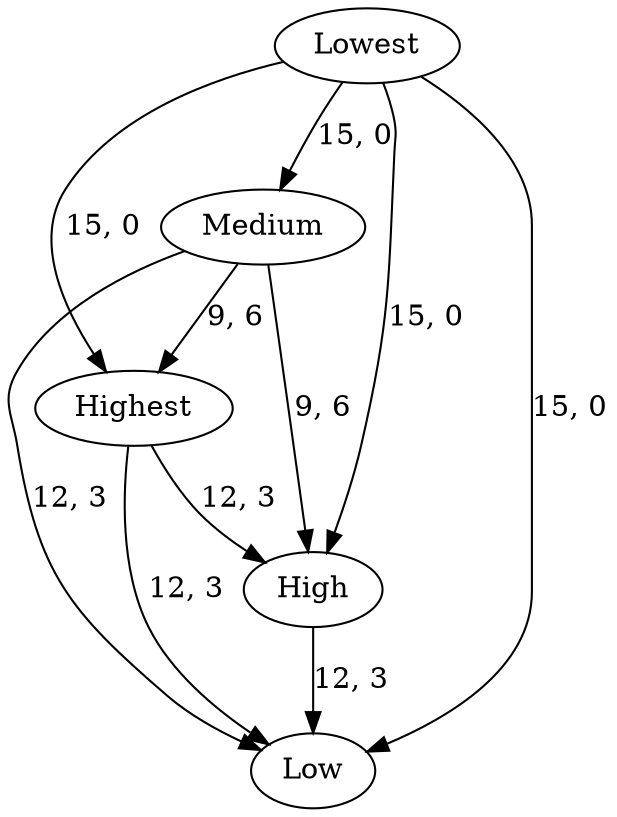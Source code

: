 digraph {
	Highest
	High
	Medium
	Low
	Lowest
	Highest -> High [label="12, 3" weight=12]
	Medium -> Highest [label="9, 6" weight=9]
	Highest -> Low [label="12, 3" weight=12]
	Lowest -> Highest [label="15, 0" weight=15]
	Medium -> High [label="9, 6" weight=9]
	High -> Low [label="12, 3" weight=12]
	Lowest -> High [label="15, 0" weight=15]
	Medium -> Low [label="12, 3" weight=12]
	Lowest -> Medium [label="15, 0" weight=15]
	Lowest -> Low [label="15, 0" weight=15]
}
